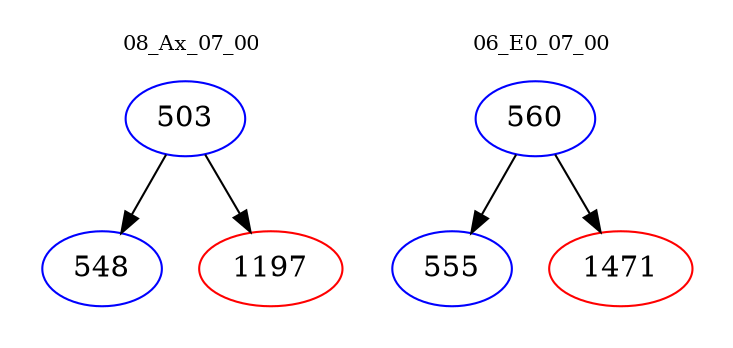 digraph{
subgraph cluster_0 {
color = white
label = "08_Ax_07_00";
fontsize=10;
T0_503 [label="503", color="blue"]
T0_503 -> T0_548 [color="black"]
T0_548 [label="548", color="blue"]
T0_503 -> T0_1197 [color="black"]
T0_1197 [label="1197", color="red"]
}
subgraph cluster_1 {
color = white
label = "06_E0_07_00";
fontsize=10;
T1_560 [label="560", color="blue"]
T1_560 -> T1_555 [color="black"]
T1_555 [label="555", color="blue"]
T1_560 -> T1_1471 [color="black"]
T1_1471 [label="1471", color="red"]
}
}
